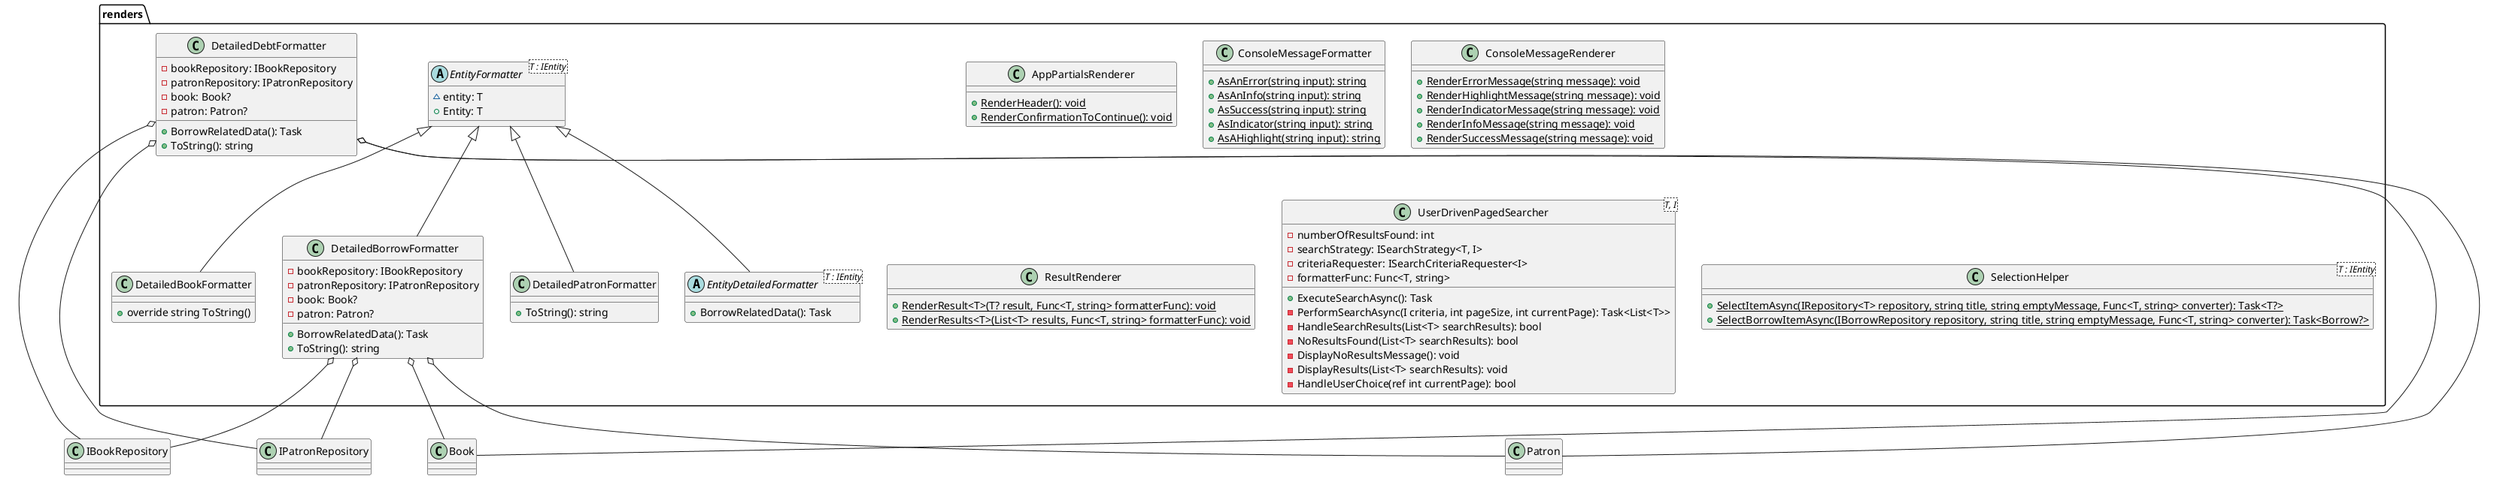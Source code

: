 @startuml
package renders {
    class AppPartialsRenderer {
        + {static} RenderHeader(): void
        + {static} RenderConfirmationToContinue(): void
    }

    class DetailedBookFormatter {
        + override string ToString()
    }

    class DetailedBorrowFormatter {
        -  bookRepository: IBookRepository
        -  patronRepository: IPatronRepository
        - book: Book?
        - patron: Patron?
        + BorrowRelatedData(): Task
        + ToString(): string
    }

    class DetailedDebtFormatter {
        - bookRepository: IBookRepository
        - patronRepository: IPatronRepository
        - book: Book?
        - patron: Patron?
        + BorrowRelatedData(): Task
        + ToString(): string
    }

    class DetailedPatronFormatter {
        + ToString(): string
    }

    abstract class EntityDetailedFormatter<T : IEntity> {
        + BorrowRelatedData(): Task
    }

    class ConsoleMessageFormatter {
        + {static} AsAnError(string input): string
        + {static} AsAnInfo(string input): string
        + {static} AsSuccess(string input): string
        + {static} AsIndicator(string input): string
        + {static} AsAHighlight(string input): string
    }

    class ConsoleMessageRenderer {
        + {static} RenderErrorMessage(string message): void
        + {static} RenderHighlightMessage(string message): void
        + {static} RenderIndicatorMessage(string message): void
        + {static} RenderInfoMessage(string message): void
        + {static} RenderSuccessMessage(string message): void
    }

    class ResultRenderer {
        + {static} RenderResult<T>(T? result, Func<T, string> formatterFunc): void
        + {static} RenderResults<T>(List<T> results, Func<T, string> formatterFunc): void
    }

    class UserDrivenPagedSearcher<T, I> {
        - numberOfResultsFound: int
        -  searchStrategy: ISearchStrategy<T, I>
        -  criteriaRequester: ISearchCriteriaRequester<I>
        -  formatterFunc: Func<T, string>
        +  ExecuteSearchAsync(): Task
        -  PerformSearchAsync(I criteria, int pageSize, int currentPage): Task<List<T>>
        - HandleSearchResults(List<T> searchResults): bool
        - NoResultsFound(List<T> searchResults): bool
        - DisplayNoResultsMessage(): void
        - DisplayResults(List<T> searchResults): void
        - HandleUserChoice(ref int currentPage): bool
    }

    class SelectionHelper<T : IEntity> {
        + {static} SelectItemAsync(IRepository<T> repository, string title, string emptyMessage, Func<T, string> converter): Task<T?>
        + {static} SelectBorrowItemAsync(IBorrowRepository repository, string title, string emptyMessage, Func<T, string> converter): Task<Borrow?>
    }

    abstract class EntityFormatter<T : IEntity> {
        ~ entity: T
        + Entity: T
    }
    EntityFormatter <|-- DetailedBookFormatter
    EntityFormatter <|-- DetailedBorrowFormatter
    EntityFormatter <|-- EntityDetailedFormatter
    EntityFormatter <|-- DetailedPatronFormatter
}

DetailedBorrowFormatter o-- IBookRepository
DetailedBorrowFormatter o-- IPatronRepository
DetailedBorrowFormatter o-- Book
DetailedBorrowFormatter o-- Patron

DetailedDebtFormatter o-- IBookRepository
DetailedDebtFormatter o-- IPatronRepository
DetailedDebtFormatter o-- Book
DetailedDebtFormatter o-- Patron

@enduml
